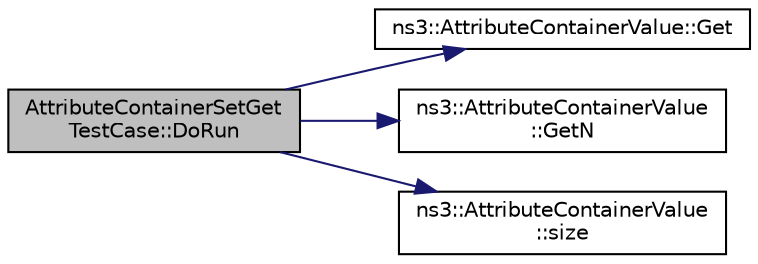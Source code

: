 digraph "AttributeContainerSetGetTestCase::DoRun"
{
 // LATEX_PDF_SIZE
  edge [fontname="Helvetica",fontsize="10",labelfontname="Helvetica",labelfontsize="10"];
  node [fontname="Helvetica",fontsize="10",shape=record];
  rankdir="LR";
  Node1 [label="AttributeContainerSetGet\lTestCase::DoRun",height=0.2,width=0.4,color="black", fillcolor="grey75", style="filled", fontcolor="black",tooltip="Implementation to actually run this TestCase."];
  Node1 -> Node2 [color="midnightblue",fontsize="10",style="solid",fontname="Helvetica"];
  Node2 [label="ns3::AttributeContainerValue::Get",height=0.2,width=0.4,color="black", fillcolor="white", style="filled",URL="$classns3_1_1_attribute_container_value.html#a2ed1f25f1763e680aa63f6400e74a262",tooltip="Return a container of items."];
  Node1 -> Node3 [color="midnightblue",fontsize="10",style="solid",fontname="Helvetica"];
  Node3 [label="ns3::AttributeContainerValue\l::GetN",height=0.2,width=0.4,color="black", fillcolor="white", style="filled",URL="$classns3_1_1_attribute_container_value.html#a604a339f5bd0c922aac5739fb6f05fc4",tooltip="NS3-style Number of items."];
  Node1 -> Node4 [color="midnightblue",fontsize="10",style="solid",fontname="Helvetica"];
  Node4 [label="ns3::AttributeContainerValue\l::size",height=0.2,width=0.4,color="black", fillcolor="white", style="filled",URL="$classns3_1_1_attribute_container_value.html#a81620e3a55293a48c64a9cebaaa2dabd",tooltip="STL-style number of items in container."];
}
